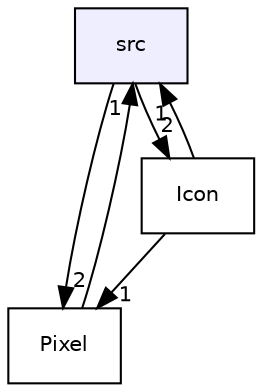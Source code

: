 digraph "src" {
  compound=true
  node [ fontsize="10", fontname="Helvetica"];
  edge [ labelfontsize="10", labelfontname="Helvetica"];
  dir_68267d1309a1af8e8297ef4c3efbcdba [shape=box, label="src", style="filled", fillcolor="#eeeeff", pencolor="black", URL="dir_68267d1309a1af8e8297ef4c3efbcdba.html"];
  dir_c24bcfeccc74c1014702af2a97d48b8a [shape=box label="Pixel" URL="dir_c24bcfeccc74c1014702af2a97d48b8a.html"];
  dir_38c77302cd769172f3585c64408dd8cc [shape=box label="Icon" URL="dir_38c77302cd769172f3585c64408dd8cc.html"];
  dir_68267d1309a1af8e8297ef4c3efbcdba->dir_c24bcfeccc74c1014702af2a97d48b8a [headlabel="2", labeldistance=1.5 headhref="dir_000002_000001.html"];
  dir_68267d1309a1af8e8297ef4c3efbcdba->dir_38c77302cd769172f3585c64408dd8cc [headlabel="2", labeldistance=1.5 headhref="dir_000002_000000.html"];
  dir_c24bcfeccc74c1014702af2a97d48b8a->dir_68267d1309a1af8e8297ef4c3efbcdba [headlabel="1", labeldistance=1.5 headhref="dir_000001_000002.html"];
  dir_38c77302cd769172f3585c64408dd8cc->dir_68267d1309a1af8e8297ef4c3efbcdba [headlabel="1", labeldistance=1.5 headhref="dir_000000_000002.html"];
  dir_38c77302cd769172f3585c64408dd8cc->dir_c24bcfeccc74c1014702af2a97d48b8a [headlabel="1", labeldistance=1.5 headhref="dir_000000_000001.html"];
}

